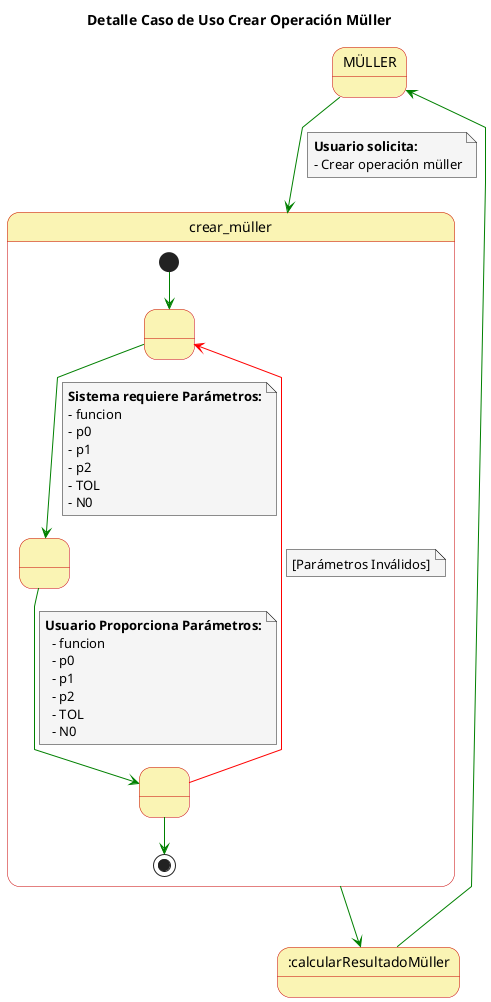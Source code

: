 @startuml

top to bottom direction

skinparam state {
  BackgroundColor #faf4b4
  BorderColor #c90000
}

skinparam note {
  BackgroundColor #f5f5f5
}

skinparam linetype polyline

title Detalle Caso de Uso Crear Operación Müller

state MÜLLER 

MÜLLER -[#green]-> crear_müller
note on link
  **Usuario solicita:**
  - Crear operación müller
end note

state crear_müller {
  state 1 as " "
  state 2 as " "
  state 3 as " "
  
  [*] -[#green]-> 1
  1 -[#green]-> 2
  note on link
      **Sistema requiere Parámetros:**
      - funcion
      - p0
      - p1
      - p2
      - TOL
      - N0
  end note
  2 -[#green]-> 3
  note on link
    **Usuario Proporciona Parámetros:**
      - funcion
      - p0
      - p1
      - p2
      - TOL
      - N0
  end note
  3 -[#red]-> 1
  note on link
    [Parámetros Inválidos]
  end note
  3 -[#green]-> [*]
}

crear_müller -[#green]-> :calcularResultadoMüller

:calcularResultadoMüller-[#green]-> MÜLLER 

@enduml